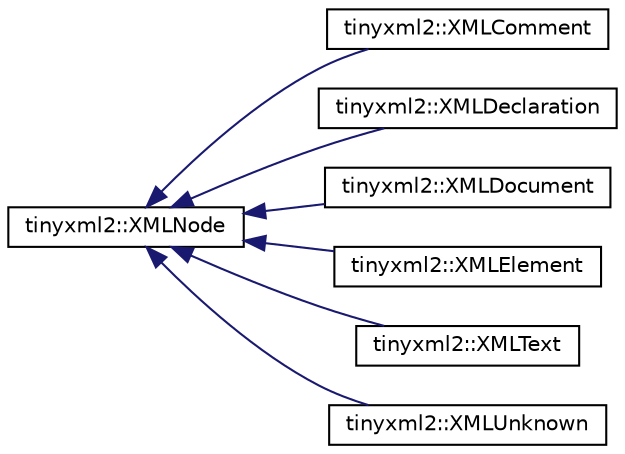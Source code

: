 digraph "Graphical Class Hierarchy"
{
  edge [fontname="Helvetica",fontsize="10",labelfontname="Helvetica",labelfontsize="10"];
  node [fontname="Helvetica",fontsize="10",shape=record];
  rankdir="LR";
  Node1 [label="tinyxml2::XMLNode",height=0.2,width=0.4,color="black", fillcolor="white", style="filled",URL="$classtinyxml2_1_1_x_m_l_node.html"];
  Node1 -> Node2 [dir="back",color="midnightblue",fontsize="10",style="solid",fontname="Helvetica"];
  Node2 [label="tinyxml2::XMLComment",height=0.2,width=0.4,color="black", fillcolor="white", style="filled",URL="$classtinyxml2_1_1_x_m_l_comment.html"];
  Node1 -> Node3 [dir="back",color="midnightblue",fontsize="10",style="solid",fontname="Helvetica"];
  Node3 [label="tinyxml2::XMLDeclaration",height=0.2,width=0.4,color="black", fillcolor="white", style="filled",URL="$classtinyxml2_1_1_x_m_l_declaration.html"];
  Node1 -> Node4 [dir="back",color="midnightblue",fontsize="10",style="solid",fontname="Helvetica"];
  Node4 [label="tinyxml2::XMLDocument",height=0.2,width=0.4,color="black", fillcolor="white", style="filled",URL="$classtinyxml2_1_1_x_m_l_document.html"];
  Node1 -> Node5 [dir="back",color="midnightblue",fontsize="10",style="solid",fontname="Helvetica"];
  Node5 [label="tinyxml2::XMLElement",height=0.2,width=0.4,color="black", fillcolor="white", style="filled",URL="$classtinyxml2_1_1_x_m_l_element.html"];
  Node1 -> Node6 [dir="back",color="midnightblue",fontsize="10",style="solid",fontname="Helvetica"];
  Node6 [label="tinyxml2::XMLText",height=0.2,width=0.4,color="black", fillcolor="white", style="filled",URL="$classtinyxml2_1_1_x_m_l_text.html"];
  Node1 -> Node7 [dir="back",color="midnightblue",fontsize="10",style="solid",fontname="Helvetica"];
  Node7 [label="tinyxml2::XMLUnknown",height=0.2,width=0.4,color="black", fillcolor="white", style="filled",URL="$classtinyxml2_1_1_x_m_l_unknown.html"];
}
